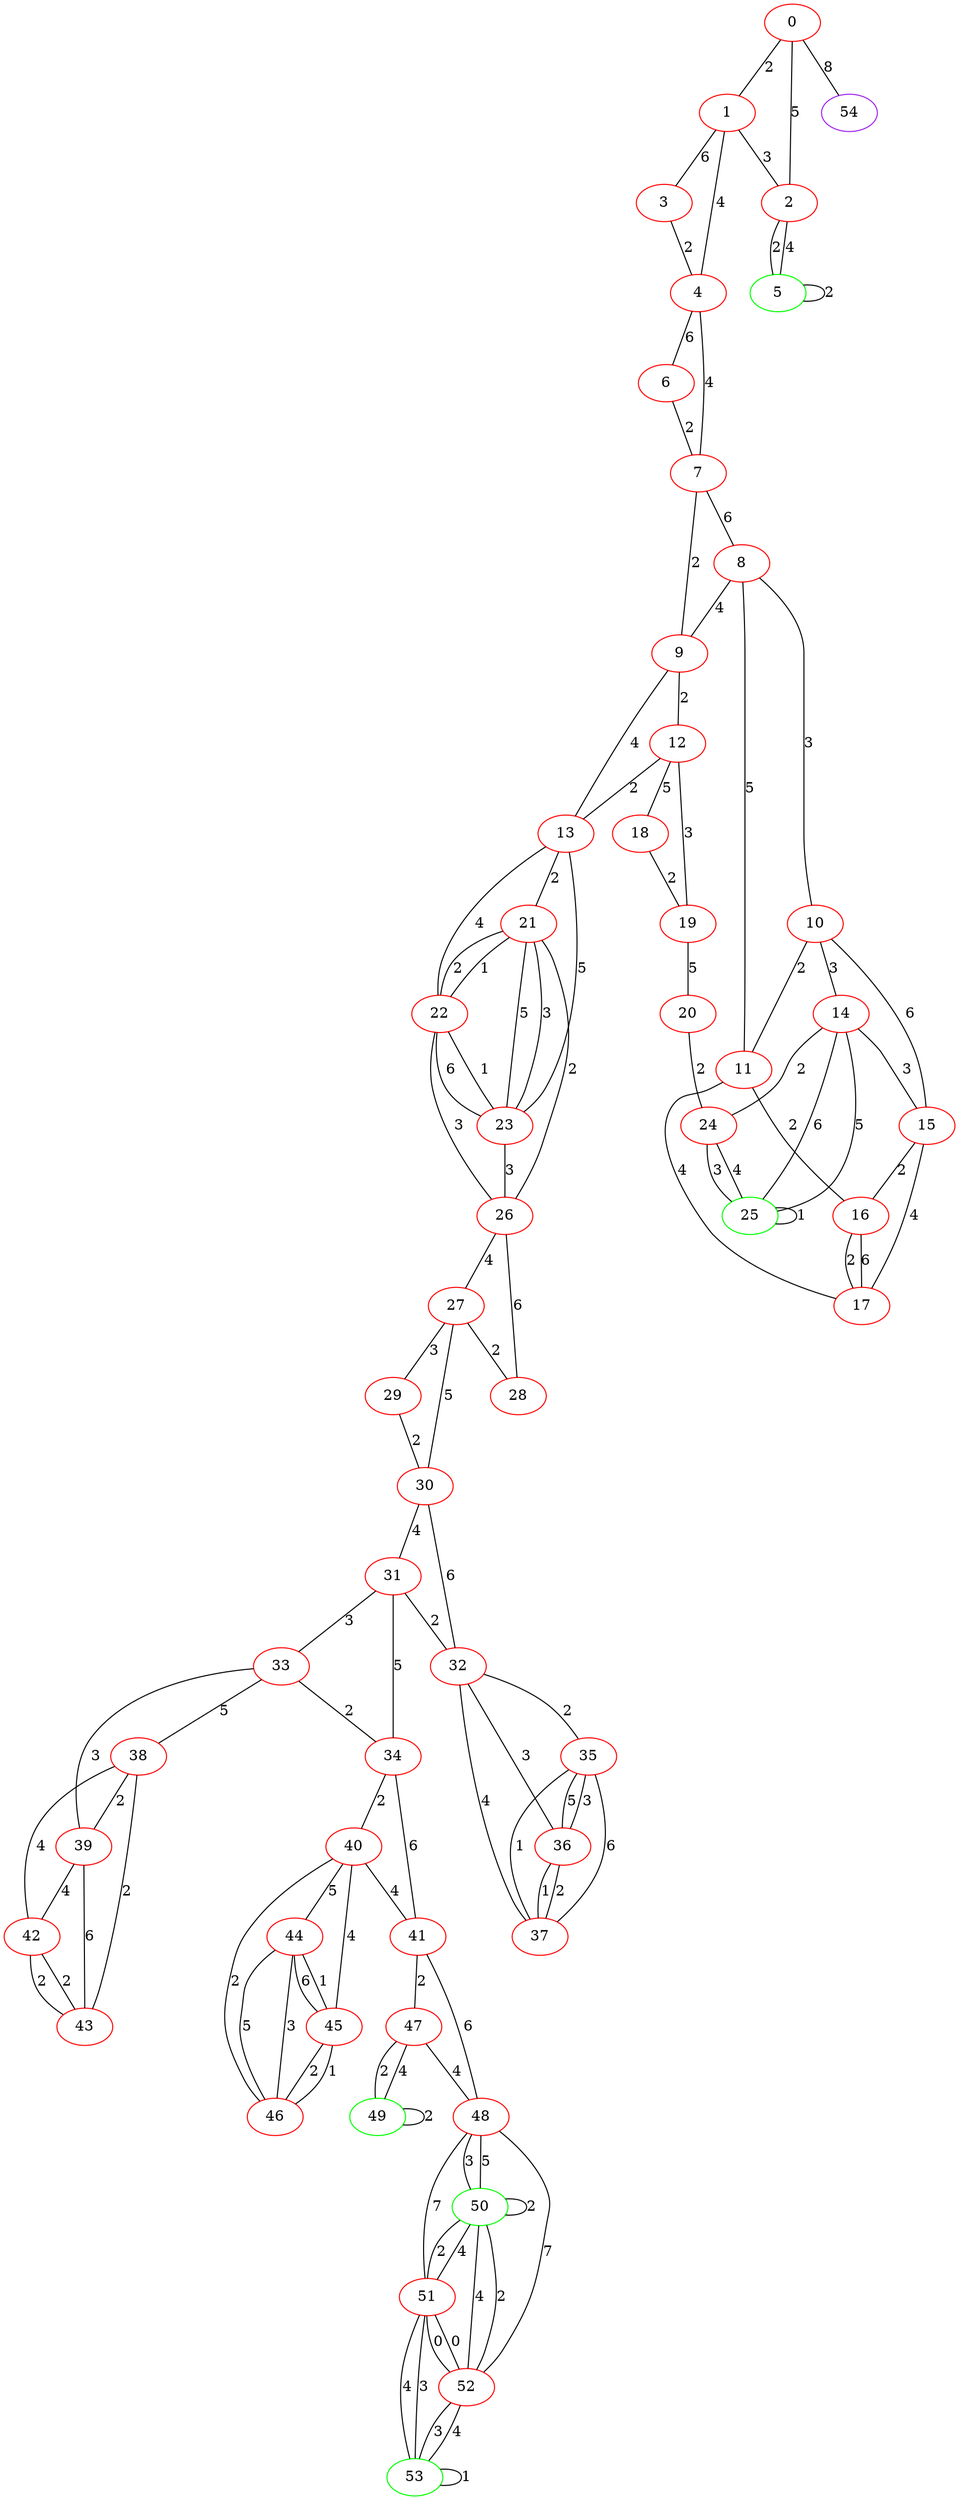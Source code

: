 graph "" {
0 [color=red, weight=1];
1 [color=red, weight=1];
2 [color=red, weight=1];
3 [color=red, weight=1];
4 [color=red, weight=1];
5 [color=green, weight=2];
6 [color=red, weight=1];
7 [color=red, weight=1];
8 [color=red, weight=1];
9 [color=red, weight=1];
10 [color=red, weight=1];
11 [color=red, weight=1];
12 [color=red, weight=1];
13 [color=red, weight=1];
14 [color=red, weight=1];
15 [color=red, weight=1];
16 [color=red, weight=1];
17 [color=red, weight=1];
18 [color=red, weight=1];
19 [color=red, weight=1];
20 [color=red, weight=1];
21 [color=red, weight=1];
22 [color=red, weight=1];
23 [color=red, weight=1];
24 [color=red, weight=1];
25 [color=green, weight=2];
26 [color=red, weight=1];
27 [color=red, weight=1];
28 [color=red, weight=1];
29 [color=red, weight=1];
30 [color=red, weight=1];
31 [color=red, weight=1];
32 [color=red, weight=1];
33 [color=red, weight=1];
34 [color=red, weight=1];
35 [color=red, weight=1];
36 [color=red, weight=1];
37 [color=red, weight=1];
38 [color=red, weight=1];
39 [color=red, weight=1];
40 [color=red, weight=1];
41 [color=red, weight=1];
42 [color=red, weight=1];
43 [color=red, weight=1];
44 [color=red, weight=1];
45 [color=red, weight=1];
46 [color=red, weight=1];
47 [color=red, weight=1];
48 [color=red, weight=1];
49 [color=green, weight=2];
50 [color=green, weight=2];
51 [color=red, weight=1];
52 [color=red, weight=1];
53 [color=green, weight=2];
54 [color=purple, weight=4];
0 -- 1  [key=0, label=2];
0 -- 2  [key=0, label=5];
0 -- 54  [key=0, label=8];
1 -- 2  [key=0, label=3];
1 -- 3  [key=0, label=6];
1 -- 4  [key=0, label=4];
2 -- 5  [key=0, label=2];
2 -- 5  [key=1, label=4];
3 -- 4  [key=0, label=2];
4 -- 6  [key=0, label=6];
4 -- 7  [key=0, label=4];
5 -- 5  [key=0, label=2];
6 -- 7  [key=0, label=2];
7 -- 8  [key=0, label=6];
7 -- 9  [key=0, label=2];
8 -- 9  [key=0, label=4];
8 -- 10  [key=0, label=3];
8 -- 11  [key=0, label=5];
9 -- 12  [key=0, label=2];
9 -- 13  [key=0, label=4];
10 -- 11  [key=0, label=2];
10 -- 14  [key=0, label=3];
10 -- 15  [key=0, label=6];
11 -- 16  [key=0, label=2];
11 -- 17  [key=0, label=4];
12 -- 18  [key=0, label=5];
12 -- 19  [key=0, label=3];
12 -- 13  [key=0, label=2];
13 -- 21  [key=0, label=2];
13 -- 22  [key=0, label=4];
13 -- 23  [key=0, label=5];
14 -- 24  [key=0, label=2];
14 -- 25  [key=0, label=5];
14 -- 25  [key=1, label=6];
14 -- 15  [key=0, label=3];
15 -- 16  [key=0, label=2];
15 -- 17  [key=0, label=4];
16 -- 17  [key=0, label=6];
16 -- 17  [key=1, label=2];
18 -- 19  [key=0, label=2];
19 -- 20  [key=0, label=5];
20 -- 24  [key=0, label=2];
21 -- 26  [key=0, label=2];
21 -- 22  [key=0, label=1];
21 -- 22  [key=1, label=2];
21 -- 23  [key=0, label=5];
21 -- 23  [key=1, label=3];
22 -- 26  [key=0, label=3];
22 -- 23  [key=0, label=6];
22 -- 23  [key=1, label=1];
23 -- 26  [key=0, label=3];
24 -- 25  [key=0, label=3];
24 -- 25  [key=1, label=4];
25 -- 25  [key=0, label=1];
26 -- 27  [key=0, label=4];
26 -- 28  [key=0, label=6];
27 -- 28  [key=0, label=2];
27 -- 29  [key=0, label=3];
27 -- 30  [key=0, label=5];
29 -- 30  [key=0, label=2];
30 -- 32  [key=0, label=6];
30 -- 31  [key=0, label=4];
31 -- 32  [key=0, label=2];
31 -- 33  [key=0, label=3];
31 -- 34  [key=0, label=5];
32 -- 35  [key=0, label=2];
32 -- 36  [key=0, label=3];
32 -- 37  [key=0, label=4];
33 -- 34  [key=0, label=2];
33 -- 38  [key=0, label=5];
33 -- 39  [key=0, label=3];
34 -- 40  [key=0, label=2];
34 -- 41  [key=0, label=6];
35 -- 36  [key=0, label=5];
35 -- 36  [key=1, label=3];
35 -- 37  [key=0, label=6];
35 -- 37  [key=1, label=1];
36 -- 37  [key=0, label=1];
36 -- 37  [key=1, label=2];
38 -- 42  [key=0, label=4];
38 -- 43  [key=0, label=2];
38 -- 39  [key=0, label=2];
39 -- 42  [key=0, label=4];
39 -- 43  [key=0, label=6];
40 -- 41  [key=0, label=4];
40 -- 44  [key=0, label=5];
40 -- 45  [key=0, label=4];
40 -- 46  [key=0, label=2];
41 -- 48  [key=0, label=6];
41 -- 47  [key=0, label=2];
42 -- 43  [key=0, label=2];
42 -- 43  [key=1, label=2];
44 -- 45  [key=0, label=6];
44 -- 45  [key=1, label=1];
44 -- 46  [key=0, label=5];
44 -- 46  [key=1, label=3];
45 -- 46  [key=0, label=1];
45 -- 46  [key=1, label=2];
47 -- 48  [key=0, label=4];
47 -- 49  [key=0, label=4];
47 -- 49  [key=1, label=2];
48 -- 50  [key=0, label=3];
48 -- 50  [key=1, label=5];
48 -- 51  [key=0, label=7];
48 -- 52  [key=0, label=7];
49 -- 49  [key=0, label=2];
50 -- 50  [key=0, label=2];
50 -- 51  [key=0, label=4];
50 -- 51  [key=1, label=2];
50 -- 52  [key=0, label=4];
50 -- 52  [key=1, label=2];
51 -- 52  [key=0, label=0];
51 -- 52  [key=1, label=0];
51 -- 53  [key=0, label=3];
51 -- 53  [key=1, label=4];
52 -- 53  [key=0, label=3];
52 -- 53  [key=1, label=4];
53 -- 53  [key=0, label=1];
}
